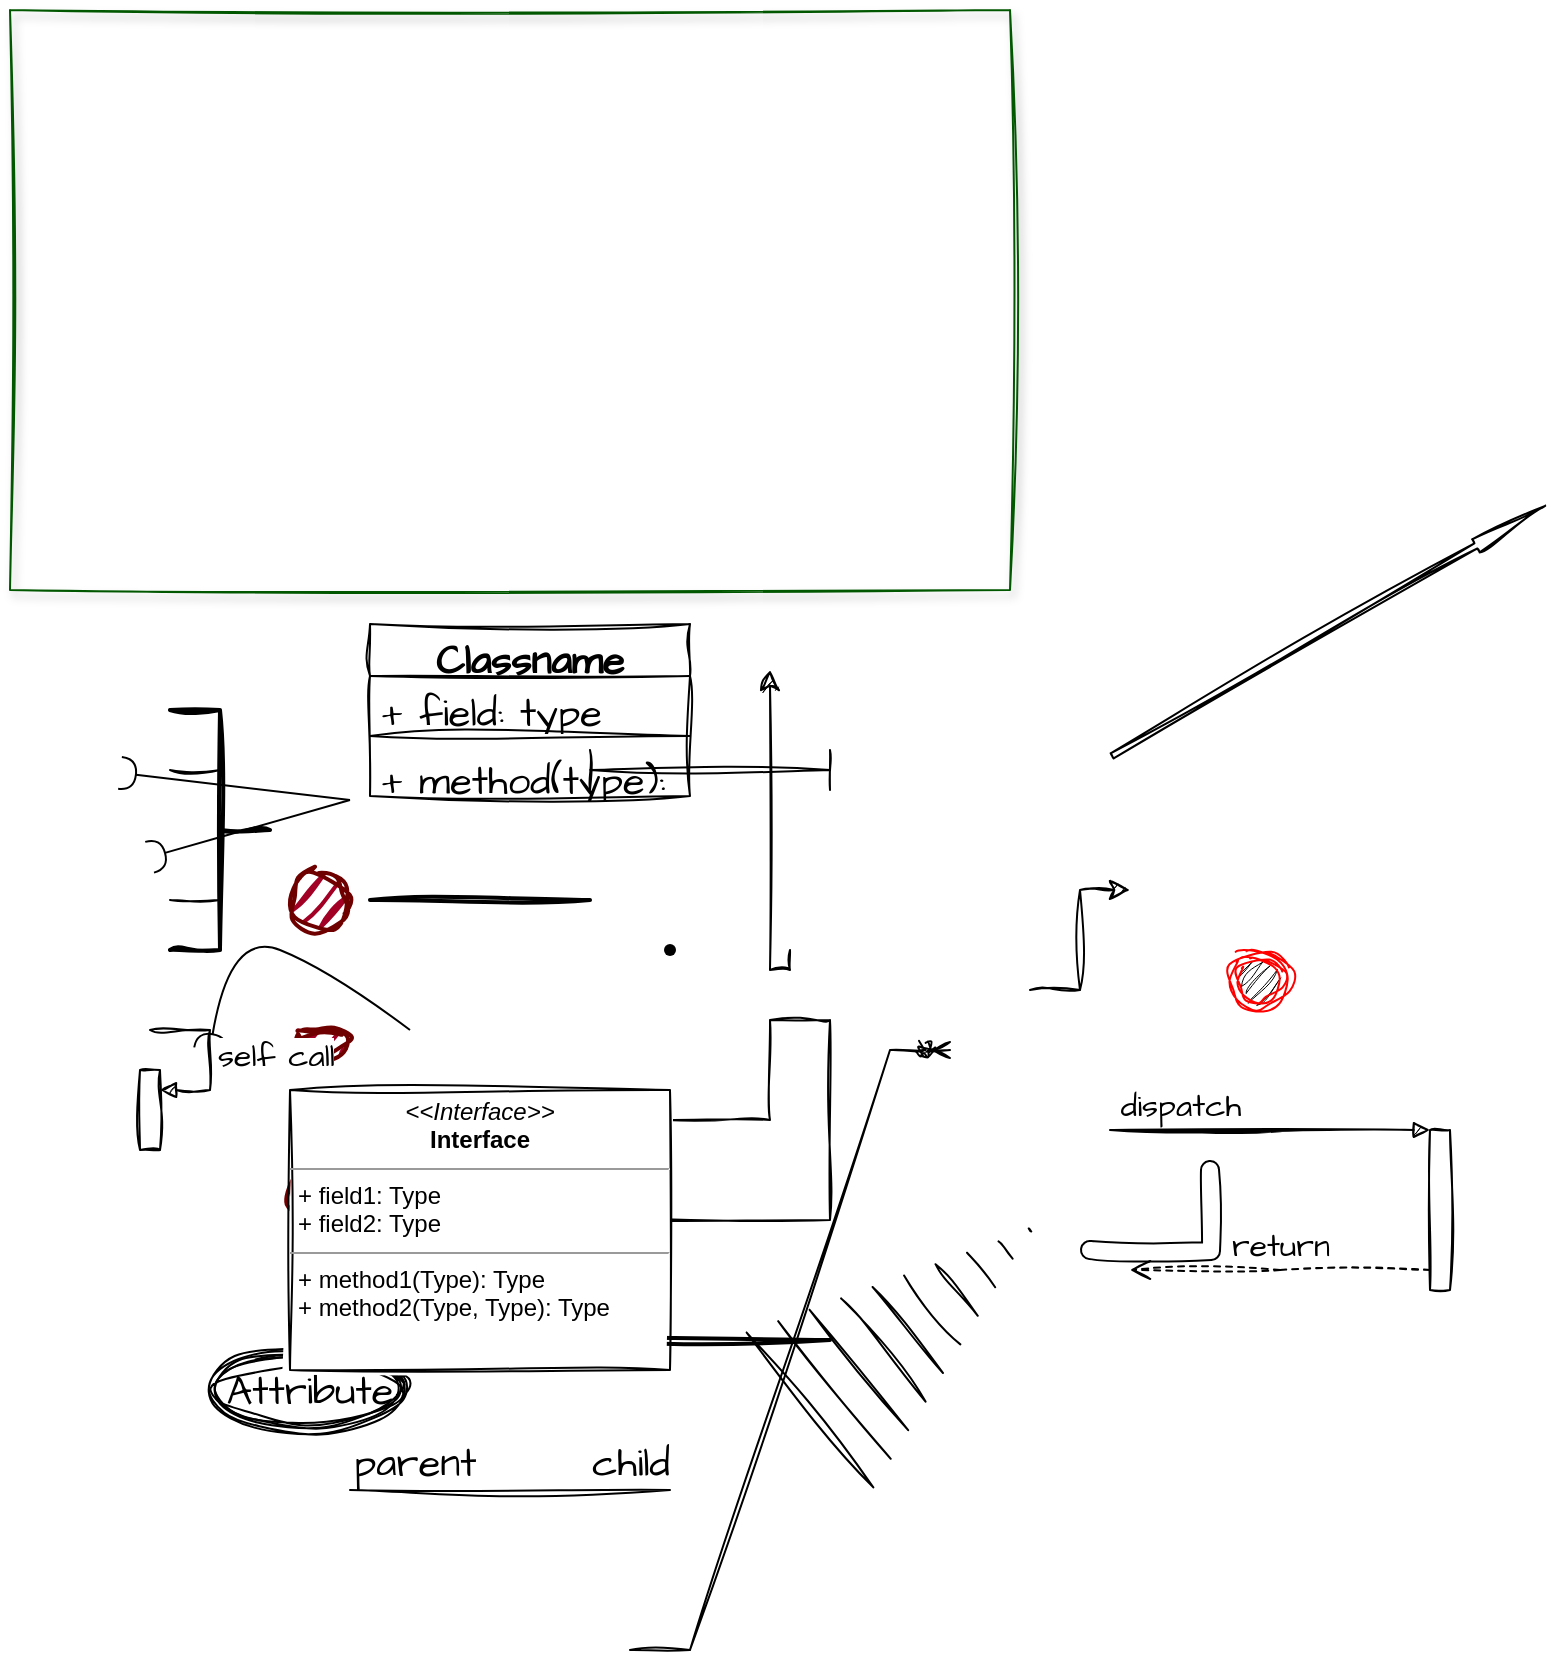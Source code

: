 <mxfile version="21.5.0" type="github">
  <diagram name="Page-1" id="YoXRrilS33cQi1DoC3wx">
    <mxGraphModel dx="1154" dy="661" grid="1" gridSize="10" guides="1" tooltips="1" connect="1" arrows="1" fold="1" page="1" pageScale="1" pageWidth="850" pageHeight="1100" math="0" shadow="0">
      <root>
        <mxCell id="0" />
        <mxCell id="1" parent="0" />
        <mxCell id="AP8aq3HNC4A4q8awUvHw-1" value="" style="ellipse;whiteSpace=wrap;html=1;strokeWidth=2;fillWeight=2;hachureGap=8;fillStyle=dots;labelBackgroundColor=none;rounded=0;sketch=1;curveFitting=1;jiggle=2;fillColor=#a20025;fontColor=#ffffff;strokeColor=#6F0000;" vertex="1" parent="1">
          <mxGeometry x="140" y="430" width="30" height="30" as="geometry" />
        </mxCell>
        <mxCell id="AP8aq3HNC4A4q8awUvHw-15" value="" style="ellipse;whiteSpace=wrap;html=1;strokeWidth=2;fillWeight=2;hachureGap=8;fillStyle=dots;labelBackgroundColor=none;rounded=0;sketch=1;curveFitting=1;jiggle=2;fillColor=#a20025;fontColor=#ffffff;strokeColor=#6F0000;" vertex="1" parent="1">
          <mxGeometry x="140" y="510" width="30" height="15" as="geometry" />
        </mxCell>
        <mxCell id="AP8aq3HNC4A4q8awUvHw-16" value="" style="ellipse;whiteSpace=wrap;html=1;strokeWidth=2;fillWeight=2;hachureGap=8;fillStyle=dots;labelBackgroundColor=none;rounded=0;sketch=1;curveFitting=1;jiggle=2;fillColor=#a20025;fontColor=#ffffff;strokeColor=#6F0000;" vertex="1" parent="1">
          <mxGeometry x="140" y="580" width="30" height="25" as="geometry" />
        </mxCell>
        <mxCell id="AP8aq3HNC4A4q8awUvHw-18" value="" style="rounded=0;whiteSpace=wrap;html=1;shadow=1;labelBackgroundColor=none;sketch=1;curveFitting=1;jiggle=2;glass=0;fillColor=none;fontColor=#ffffff;strokeColor=#005700;" vertex="1" parent="1">
          <mxGeometry width="500" height="290" as="geometry" />
        </mxCell>
        <mxCell id="AP8aq3HNC4A4q8awUvHw-20" value="" style="line;strokeWidth=2;html=1;sketch=1;hachureGap=4;jiggle=2;curveFitting=1;fontFamily=Architects Daughter;fontSource=https%3A%2F%2Ffonts.googleapis.com%2Fcss%3Ffamily%3DArchitects%2BDaughter;fontSize=20;rotation=0;" vertex="1" parent="1">
          <mxGeometry x="180" y="395" width="110" height="100" as="geometry" />
        </mxCell>
        <mxCell id="AP8aq3HNC4A4q8awUvHw-26" value="" style="shape=waypoint;sketch=0;fillStyle=solid;size=6;pointerEvents=1;points=[];fillColor=none;resizable=0;rotatable=0;perimeter=centerPerimeter;snapToPoint=1;hachureGap=4;jiggle=2;curveFitting=1;fontFamily=Architects Daughter;fontSource=https%3A%2F%2Ffonts.googleapis.com%2Fcss%3Ffamily%3DArchitects%2BDaughter;fontSize=20;" vertex="1" parent="1">
          <mxGeometry x="320" y="460" width="20" height="20" as="geometry" />
        </mxCell>
        <mxCell id="AP8aq3HNC4A4q8awUvHw-28" value="" style="edgeStyle=segmentEdgeStyle;endArrow=classic;html=1;curved=0;rounded=0;endSize=8;startSize=8;sketch=1;hachureGap=4;jiggle=2;curveFitting=1;fontFamily=Architects Daughter;fontSource=https%3A%2F%2Ffonts.googleapis.com%2Fcss%3Ffamily%3DArchitects%2BDaughter;fontSize=16;" edge="1" parent="1">
          <mxGeometry width="50" height="50" relative="1" as="geometry">
            <mxPoint x="280" y="604.97" as="sourcePoint" />
            <mxPoint x="320" y="554.97" as="targetPoint" />
            <Array as="points">
              <mxPoint x="410" y="605" />
              <mxPoint x="410" y="505" />
              <mxPoint x="380" y="505" />
              <mxPoint x="380" y="555" />
            </Array>
          </mxGeometry>
        </mxCell>
        <mxCell id="AP8aq3HNC4A4q8awUvHw-29" value="" style="edgeStyle=elbowEdgeStyle;elbow=horizontal;endArrow=classic;html=1;curved=0;rounded=0;endSize=8;startSize=8;sketch=1;hachureGap=4;jiggle=2;curveFitting=1;fontFamily=Architects Daughter;fontSource=https%3A%2F%2Ffonts.googleapis.com%2Fcss%3Ffamily%3DArchitects%2BDaughter;fontSize=16;" edge="1" parent="1">
          <mxGeometry x="90" y="372.5" width="50" height="50" relative="1" as="geometry">
            <mxPoint x="510" y="490" as="sourcePoint" />
            <mxPoint x="560" y="440" as="targetPoint" />
          </mxGeometry>
        </mxCell>
        <mxCell id="AP8aq3HNC4A4q8awUvHw-30" value="" style="shape=crossbar;whiteSpace=wrap;html=1;rounded=1;sketch=1;hachureGap=4;jiggle=2;curveFitting=1;fontFamily=Architects Daughter;fontSource=https%3A%2F%2Ffonts.googleapis.com%2Fcss%3Ffamily%3DArchitects%2BDaughter;fontSize=20;" vertex="1" parent="1">
          <mxGeometry x="290" y="370" width="120" height="20" as="geometry" />
        </mxCell>
        <mxCell id="AP8aq3HNC4A4q8awUvHw-31" value="" style="line;strokeWidth=2;html=1;sketch=1;hachureGap=4;jiggle=2;curveFitting=1;fontFamily=Architects Daughter;fontSource=https%3A%2F%2Ffonts.googleapis.com%2Fcss%3Ffamily%3DArchitects%2BDaughter;fontSize=20;" vertex="1" parent="1">
          <mxGeometry x="250" y="660" width="160" height="10" as="geometry" />
        </mxCell>
        <mxCell id="AP8aq3HNC4A4q8awUvHw-32" value="" style="shape=filledEdge;curved=0;rounded=0;fixDash=1;endArrow=none;strokeWidth=10;fillColor=#ffffff;edgeStyle=orthogonalEdgeStyle;html=1;sketch=1;hachureGap=4;jiggle=2;curveFitting=1;fontFamily=Architects Daughter;fontSource=https%3A%2F%2Ffonts.googleapis.com%2Fcss%3Ffamily%3DArchitects%2BDaughter;fontSize=16;" edge="1" parent="1">
          <mxGeometry width="60" height="40" relative="1" as="geometry">
            <mxPoint x="540" y="620" as="sourcePoint" />
            <mxPoint x="600" y="580" as="targetPoint" />
          </mxGeometry>
        </mxCell>
        <mxCell id="AP8aq3HNC4A4q8awUvHw-33" value="" style="shape=switch;whiteSpace=wrap;html=1;sketch=1;hachureGap=4;jiggle=2;curveFitting=1;fontFamily=Architects Daughter;fontSource=https%3A%2F%2Ffonts.googleapis.com%2Fcss%3Ffamily%3DArchitects%2BDaughter;fontSize=20;" vertex="1" parent="1">
          <mxGeometry x="230" y="590" width="60" height="60" as="geometry" />
        </mxCell>
        <mxCell id="AP8aq3HNC4A4q8awUvHw-34" value="" style="html=1;shadow=0;dashed=0;align=center;verticalAlign=middle;shape=mxgraph.arrows2.arrow;dy=0.6;dx=40;notch=0;sketch=1;hachureGap=4;jiggle=2;curveFitting=1;fontFamily=Architects Daughter;fontSource=https%3A%2F%2Ffonts.googleapis.com%2Fcss%3Ffamily%3DArchitects%2BDaughter;fontSize=20;rotation=-30;" vertex="1" parent="1">
          <mxGeometry x="534.33" y="306.69" width="250" height="7.5" as="geometry" />
        </mxCell>
        <mxCell id="AP8aq3HNC4A4q8awUvHw-35" value="" style="shape=mxgraph.arrows2.wedgeArrowDashed2;html=1;bendable=0;startWidth=50;stepSize=15;rounded=0;sketch=1;hachureGap=4;jiggle=2;curveFitting=1;fontFamily=Architects Daughter;fontSource=https%3A%2F%2Ffonts.googleapis.com%2Fcss%3Ffamily%3DArchitects%2BDaughter;fontSize=16;" edge="1" parent="1">
          <mxGeometry width="100" height="100" relative="1" as="geometry">
            <mxPoint x="400" y="700" as="sourcePoint" />
            <mxPoint x="510" y="610" as="targetPoint" />
          </mxGeometry>
        </mxCell>
        <mxCell id="AP8aq3HNC4A4q8awUvHw-36" value="Attribute" style="ellipse;shape=doubleEllipse;margin=3;whiteSpace=wrap;html=1;align=center;sketch=1;hachureGap=4;jiggle=2;curveFitting=1;fontFamily=Architects Daughter;fontSource=https%3A%2F%2Ffonts.googleapis.com%2Fcss%3Ffamily%3DArchitects%2BDaughter;fontSize=20;" vertex="1" parent="1">
          <mxGeometry x="100" y="670" width="100" height="40" as="geometry" />
        </mxCell>
        <mxCell id="AP8aq3HNC4A4q8awUvHw-37" value="" style="edgeStyle=entityRelationEdgeStyle;fontSize=12;html=1;endArrow=ERzeroToMany;endFill=1;rounded=0;sketch=1;hachureGap=4;jiggle=2;curveFitting=1;fontFamily=Architects Daughter;fontSource=https%3A%2F%2Ffonts.googleapis.com%2Fcss%3Ffamily%3DArchitects%2BDaughter;" edge="1" parent="1">
          <mxGeometry width="100" height="100" relative="1" as="geometry">
            <mxPoint x="310" y="820" as="sourcePoint" />
            <mxPoint x="470" y="520" as="targetPoint" />
          </mxGeometry>
        </mxCell>
        <mxCell id="AP8aq3HNC4A4q8awUvHw-38" value="" style="edgeStyle=segmentEdgeStyle;endArrow=classic;html=1;curved=0;rounded=0;endSize=8;startSize=8;sketch=1;hachureGap=4;jiggle=2;curveFitting=1;fontFamily=Architects Daughter;fontSource=https%3A%2F%2Ffonts.googleapis.com%2Fcss%3Ffamily%3DArchitects%2BDaughter;fontSize=16;" edge="1" parent="1">
          <mxGeometry width="50" height="50" relative="1" as="geometry">
            <mxPoint x="390" y="470" as="sourcePoint" />
            <mxPoint x="380" y="330" as="targetPoint" />
            <Array as="points">
              <mxPoint x="390" y="480" />
              <mxPoint x="380" y="480" />
            </Array>
          </mxGeometry>
        </mxCell>
        <mxCell id="AP8aq3HNC4A4q8awUvHw-39" value="Classname" style="swimlane;fontStyle=1;align=center;verticalAlign=top;childLayout=stackLayout;horizontal=1;startSize=26;horizontalStack=0;resizeParent=1;resizeParentMax=0;resizeLast=0;collapsible=1;marginBottom=0;whiteSpace=wrap;html=1;sketch=1;hachureGap=4;jiggle=2;curveFitting=1;fontFamily=Architects Daughter;fontSource=https%3A%2F%2Ffonts.googleapis.com%2Fcss%3Ffamily%3DArchitects%2BDaughter;fontSize=20;" vertex="1" parent="1">
          <mxGeometry x="180" y="307" width="160" height="86" as="geometry" />
        </mxCell>
        <mxCell id="AP8aq3HNC4A4q8awUvHw-40" value="+ field: type" style="text;strokeColor=none;fillColor=none;align=left;verticalAlign=top;spacingLeft=4;spacingRight=4;overflow=hidden;rotatable=0;points=[[0,0.5],[1,0.5]];portConstraint=eastwest;whiteSpace=wrap;html=1;fontSize=20;fontFamily=Architects Daughter;" vertex="1" parent="AP8aq3HNC4A4q8awUvHw-39">
          <mxGeometry y="26" width="160" height="26" as="geometry" />
        </mxCell>
        <mxCell id="AP8aq3HNC4A4q8awUvHw-41" value="" style="line;strokeWidth=1;fillColor=none;align=left;verticalAlign=middle;spacingTop=-1;spacingLeft=3;spacingRight=3;rotatable=0;labelPosition=right;points=[];portConstraint=eastwest;strokeColor=inherit;sketch=1;hachureGap=4;jiggle=2;curveFitting=1;fontFamily=Architects Daughter;fontSource=https%3A%2F%2Ffonts.googleapis.com%2Fcss%3Ffamily%3DArchitects%2BDaughter;fontSize=20;" vertex="1" parent="AP8aq3HNC4A4q8awUvHw-39">
          <mxGeometry y="52" width="160" height="8" as="geometry" />
        </mxCell>
        <mxCell id="AP8aq3HNC4A4q8awUvHw-42" value="+ method(type): type" style="text;strokeColor=none;fillColor=none;align=left;verticalAlign=top;spacingLeft=4;spacingRight=4;overflow=hidden;rotatable=0;points=[[0,0.5],[1,0.5]];portConstraint=eastwest;whiteSpace=wrap;html=1;fontSize=20;fontFamily=Architects Daughter;" vertex="1" parent="AP8aq3HNC4A4q8awUvHw-39">
          <mxGeometry y="60" width="160" height="26" as="geometry" />
        </mxCell>
        <mxCell id="AP8aq3HNC4A4q8awUvHw-43" value="&lt;p style=&quot;margin:0px;margin-top:4px;text-align:center;&quot;&gt;&lt;i&gt;&amp;lt;&amp;lt;Interface&amp;gt;&amp;gt;&lt;/i&gt;&lt;br/&gt;&lt;b&gt;Interface&lt;/b&gt;&lt;/p&gt;&lt;hr size=&quot;1&quot;/&gt;&lt;p style=&quot;margin:0px;margin-left:4px;&quot;&gt;+ field1: Type&lt;br/&gt;+ field2: Type&lt;/p&gt;&lt;hr size=&quot;1&quot;/&gt;&lt;p style=&quot;margin:0px;margin-left:4px;&quot;&gt;+ method1(Type): Type&lt;br/&gt;+ method2(Type, Type): Type&lt;/p&gt;" style="verticalAlign=top;align=left;overflow=fill;fontSize=12;fontFamily=Helvetica;html=1;whiteSpace=wrap;sketch=1;hachureGap=4;jiggle=2;curveFitting=1;fontSource=https%3A%2F%2Ffonts.googleapis.com%2Fcss%3Ffamily%3DArchitects%2BDaughter;" vertex="1" parent="1">
          <mxGeometry x="140" y="540" width="190" height="140" as="geometry" />
        </mxCell>
        <mxCell id="AP8aq3HNC4A4q8awUvHw-44" value="" style="ellipse;html=1;shape=endState;fillColor=#000000;strokeColor=#ff0000;sketch=1;hachureGap=4;jiggle=2;curveFitting=1;fontFamily=Architects Daughter;fontSource=https%3A%2F%2Ffonts.googleapis.com%2Fcss%3Ffamily%3DArchitects%2BDaughter;fontSize=20;" vertex="1" parent="1">
          <mxGeometry x="610" y="470" width="30" height="30" as="geometry" />
        </mxCell>
        <mxCell id="AP8aq3HNC4A4q8awUvHw-45" value="" style="html=1;points=[];perimeter=orthogonalPerimeter;outlineConnect=0;targetShapes=umlLifeline;portConstraint=eastwest;newEdgeStyle={&quot;edgeStyle&quot;:&quot;elbowEdgeStyle&quot;,&quot;elbow&quot;:&quot;vertical&quot;,&quot;curved&quot;:0,&quot;rounded&quot;:0};sketch=1;hachureGap=4;jiggle=2;curveFitting=1;fontFamily=Architects Daughter;fontSource=https%3A%2F%2Ffonts.googleapis.com%2Fcss%3Ffamily%3DArchitects%2BDaughter;fontSize=20;" vertex="1" parent="1">
          <mxGeometry x="710" y="560" width="10" height="80" as="geometry" />
        </mxCell>
        <mxCell id="AP8aq3HNC4A4q8awUvHw-46" value="dispatch" style="html=1;verticalAlign=bottom;endArrow=block;edgeStyle=elbowEdgeStyle;elbow=vertical;curved=0;rounded=0;sketch=1;hachureGap=4;jiggle=2;curveFitting=1;fontFamily=Architects Daughter;fontSource=https%3A%2F%2Ffonts.googleapis.com%2Fcss%3Ffamily%3DArchitects%2BDaughter;fontSize=16;" edge="1" target="AP8aq3HNC4A4q8awUvHw-45" parent="1">
          <mxGeometry relative="1" as="geometry">
            <mxPoint x="640" y="560" as="sourcePoint" />
            <Array as="points">
              <mxPoint x="550" y="560" />
            </Array>
          </mxGeometry>
        </mxCell>
        <mxCell id="AP8aq3HNC4A4q8awUvHw-47" value="return" style="html=1;verticalAlign=bottom;endArrow=open;dashed=1;endSize=8;edgeStyle=elbowEdgeStyle;elbow=vertical;curved=0;rounded=0;sketch=1;hachureGap=4;jiggle=2;curveFitting=1;fontFamily=Architects Daughter;fontSource=https%3A%2F%2Ffonts.googleapis.com%2Fcss%3Ffamily%3DArchitects%2BDaughter;fontSize=16;" edge="1" source="AP8aq3HNC4A4q8awUvHw-45" parent="1">
          <mxGeometry relative="1" as="geometry">
            <mxPoint x="560" y="630" as="targetPoint" />
          </mxGeometry>
        </mxCell>
        <mxCell id="AP8aq3HNC4A4q8awUvHw-48" value="" style="endArrow=none;html=1;edgeStyle=orthogonalEdgeStyle;rounded=0;sketch=1;hachureGap=4;jiggle=2;curveFitting=1;fontFamily=Architects Daughter;fontSource=https%3A%2F%2Ffonts.googleapis.com%2Fcss%3Ffamily%3DArchitects%2BDaughter;fontSize=16;" edge="1" parent="1">
          <mxGeometry relative="1" as="geometry">
            <mxPoint x="170" y="740" as="sourcePoint" />
            <mxPoint x="330" y="740" as="targetPoint" />
          </mxGeometry>
        </mxCell>
        <mxCell id="AP8aq3HNC4A4q8awUvHw-49" value="parent" style="edgeLabel;resizable=0;html=1;align=left;verticalAlign=bottom;sketch=1;hachureGap=4;jiggle=2;curveFitting=1;fontFamily=Architects Daughter;fontSource=https%3A%2F%2Ffonts.googleapis.com%2Fcss%3Ffamily%3DArchitects%2BDaughter;fontSize=20;" connectable="0" vertex="1" parent="AP8aq3HNC4A4q8awUvHw-48">
          <mxGeometry x="-1" relative="1" as="geometry" />
        </mxCell>
        <mxCell id="AP8aq3HNC4A4q8awUvHw-50" value="child" style="edgeLabel;resizable=0;html=1;align=right;verticalAlign=bottom;sketch=1;hachureGap=4;jiggle=2;curveFitting=1;fontFamily=Architects Daughter;fontSource=https%3A%2F%2Ffonts.googleapis.com%2Fcss%3Ffamily%3DArchitects%2BDaughter;fontSize=20;" connectable="0" vertex="1" parent="AP8aq3HNC4A4q8awUvHw-48">
          <mxGeometry x="1" relative="1" as="geometry" />
        </mxCell>
        <mxCell id="AP8aq3HNC4A4q8awUvHw-51" value="" style="rounded=0;orthogonalLoop=1;jettySize=auto;html=1;endArrow=halfCircle;endFill=0;entryX=0.5;entryY=0.5;endSize=6;strokeWidth=1;sketch=0;fontSize=12;curved=1;hachureGap=4;jiggle=2;curveFitting=1;fontFamily=Architects Daughter;fontSource=https%3A%2F%2Ffonts.googleapis.com%2Fcss%3Ffamily%3DArchitects%2BDaughter;" edge="1" parent="1">
          <mxGeometry relative="1" as="geometry">
            <mxPoint x="170" y="394.999" as="sourcePoint" />
            <mxPoint x="55" y="381.47" as="targetPoint" />
          </mxGeometry>
        </mxCell>
        <mxCell id="AP8aq3HNC4A4q8awUvHw-52" value="" style="ellipse;whiteSpace=wrap;html=1;align=center;aspect=fixed;fillColor=none;strokeColor=none;resizable=0;points=[[0.5,0.5]];outlineConnect=0;sketch=1;hachureGap=4;jiggle=2;curveFitting=1;fontFamily=Architects Daughter;fontSource=https%3A%2F%2Ffonts.googleapis.com%2Fcss%3Ffamily%3DArchitects%2BDaughter;fontSize=20;" vertex="1" parent="1">
          <mxGeometry x="60" y="420" width="10" height="10" as="geometry" />
        </mxCell>
        <mxCell id="AP8aq3HNC4A4q8awUvHw-53" value="" style="rounded=0;orthogonalLoop=1;jettySize=auto;html=1;endArrow=halfCircle;endFill=0;endSize=6;strokeWidth=1;sketch=0;fontSize=12;curved=1;hachureGap=4;jiggle=2;curveFitting=1;fontFamily=Architects Daughter;fontSource=https%3A%2F%2Ffonts.googleapis.com%2Fcss%3Ffamily%3DArchitects%2BDaughter;" edge="1" parent="1" target="AP8aq3HNC4A4q8awUvHw-52">
          <mxGeometry relative="1" as="geometry">
            <mxPoint x="170" y="394.999" as="sourcePoint" />
            <mxPoint x="55" y="381.47" as="targetPoint" />
          </mxGeometry>
        </mxCell>
        <mxCell id="AP8aq3HNC4A4q8awUvHw-54" value="" style="rounded=0;orthogonalLoop=1;jettySize=auto;html=1;endArrow=halfCircle;endFill=0;endSize=6;strokeWidth=1;sketch=0;fontSize=12;curved=1;hachureGap=4;jiggle=2;curveFitting=1;fontFamily=Architects Daughter;fontSource=https%3A%2F%2Ffonts.googleapis.com%2Fcss%3Ffamily%3DArchitects%2BDaughter;" edge="1" parent="1">
          <mxGeometry relative="1" as="geometry">
            <mxPoint x="200" y="510" as="sourcePoint" />
            <mxPoint x="100" y="520" as="targetPoint" />
            <Array as="points">
              <mxPoint x="160" y="480" />
              <mxPoint x="110" y="460" />
            </Array>
          </mxGeometry>
        </mxCell>
        <mxCell id="AP8aq3HNC4A4q8awUvHw-55" value="" style="strokeWidth=2;html=1;shape=mxgraph.flowchart.annotation_2;align=left;labelPosition=right;pointerEvents=1;sketch=1;hachureGap=4;jiggle=2;curveFitting=1;fontFamily=Architects Daughter;fontSource=https%3A%2F%2Ffonts.googleapis.com%2Fcss%3Ffamily%3DArchitects%2BDaughter;fontSize=20;rotation=-180;" vertex="1" parent="1">
          <mxGeometry x="80" y="350" width="50" height="120" as="geometry" />
        </mxCell>
        <mxCell id="AP8aq3HNC4A4q8awUvHw-56" value="" style="line;strokeWidth=1;rotatable=0;dashed=0;labelPosition=right;align=left;verticalAlign=middle;spacingTop=0;spacingLeft=6;points=[];portConstraint=eastwest;sketch=1;hachureGap=4;jiggle=2;curveFitting=1;fontFamily=Architects Daughter;fontSource=https%3A%2F%2Ffonts.googleapis.com%2Fcss%3Ffamily%3DArchitects%2BDaughter;fontSize=20;" vertex="1" parent="1">
          <mxGeometry x="80" y="376.5" width="25" height="7" as="geometry" />
        </mxCell>
        <mxCell id="AP8aq3HNC4A4q8awUvHw-57" value="" style="line;strokeWidth=1;rotatable=0;dashed=0;labelPosition=right;align=left;verticalAlign=middle;spacingTop=0;spacingLeft=6;points=[];portConstraint=eastwest;sketch=1;hachureGap=4;jiggle=2;curveFitting=1;fontFamily=Architects Daughter;fontSource=https%3A%2F%2Ffonts.googleapis.com%2Fcss%3Ffamily%3DArchitects%2BDaughter;fontSize=20;" vertex="1" parent="1">
          <mxGeometry x="80" y="440" width="25" height="10" as="geometry" />
        </mxCell>
        <mxCell id="AP8aq3HNC4A4q8awUvHw-58" value="" style="html=1;points=[];perimeter=orthogonalPerimeter;outlineConnect=0;targetShapes=umlLifeline;portConstraint=eastwest;newEdgeStyle={&quot;edgeStyle&quot;:&quot;elbowEdgeStyle&quot;,&quot;elbow&quot;:&quot;vertical&quot;,&quot;curved&quot;:0,&quot;rounded&quot;:0};sketch=1;hachureGap=4;jiggle=2;curveFitting=1;fontFamily=Architects Daughter;fontSource=https%3A%2F%2Ffonts.googleapis.com%2Fcss%3Ffamily%3DArchitects%2BDaughter;fontSize=20;" vertex="1" parent="1">
          <mxGeometry x="65" y="530" width="10" height="40" as="geometry" />
        </mxCell>
        <mxCell id="AP8aq3HNC4A4q8awUvHw-59" value="self call" style="html=1;align=left;spacingLeft=2;endArrow=block;rounded=0;edgeStyle=orthogonalEdgeStyle;curved=0;rounded=0;sketch=1;hachureGap=4;jiggle=2;curveFitting=1;fontFamily=Architects Daughter;fontSource=https%3A%2F%2Ffonts.googleapis.com%2Fcss%3Ffamily%3DArchitects%2BDaughter;fontSize=16;" edge="1" target="AP8aq3HNC4A4q8awUvHw-58" parent="1">
          <mxGeometry relative="1" as="geometry">
            <mxPoint x="70" y="510" as="sourcePoint" />
            <Array as="points">
              <mxPoint x="100" y="540" />
            </Array>
          </mxGeometry>
        </mxCell>
      </root>
    </mxGraphModel>
  </diagram>
</mxfile>

